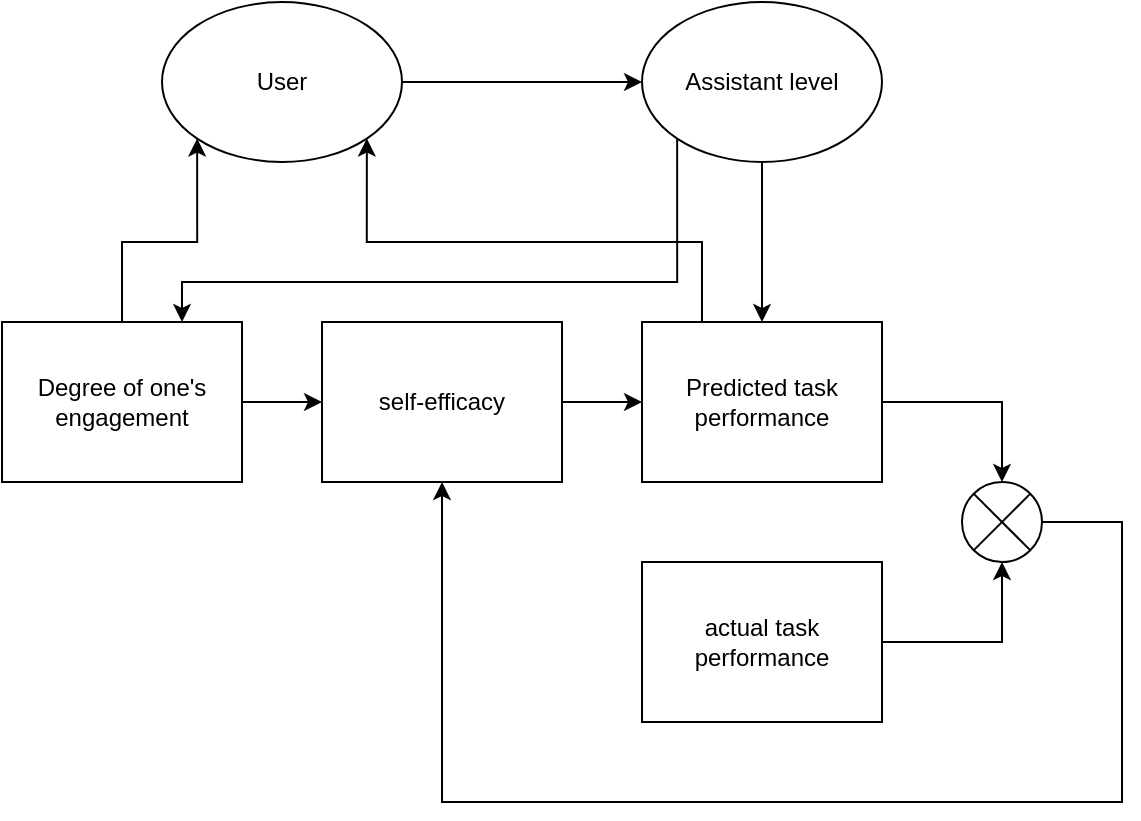 <mxfile version="20.7.4" type="device"><diagram id="8iH4D_0fV0oFh5vhSdDS" name="Page-1"><mxGraphModel dx="1206" dy="809" grid="1" gridSize="10" guides="1" tooltips="1" connect="1" arrows="1" fold="1" page="1" pageScale="1" pageWidth="850" pageHeight="1100" math="0" shadow="0"><root><mxCell id="0"/><mxCell id="1" parent="0"/><mxCell id="tkfBlGK0kzCVYgYlkrew-4" value="" style="edgeStyle=orthogonalEdgeStyle;rounded=0;orthogonalLoop=1;jettySize=auto;html=1;" edge="1" parent="1" source="tkfBlGK0kzCVYgYlkrew-1" target="tkfBlGK0kzCVYgYlkrew-3"><mxGeometry relative="1" as="geometry"/></mxCell><mxCell id="tkfBlGK0kzCVYgYlkrew-1" value="User" style="ellipse;whiteSpace=wrap;html=1;" vertex="1" parent="1"><mxGeometry x="200" y="200" width="120" height="80" as="geometry"/></mxCell><mxCell id="tkfBlGK0kzCVYgYlkrew-17" style="edgeStyle=orthogonalEdgeStyle;rounded=0;orthogonalLoop=1;jettySize=auto;html=1;" edge="1" parent="1" source="tkfBlGK0kzCVYgYlkrew-3" target="tkfBlGK0kzCVYgYlkrew-7"><mxGeometry relative="1" as="geometry"/></mxCell><mxCell id="tkfBlGK0kzCVYgYlkrew-18" style="edgeStyle=orthogonalEdgeStyle;rounded=0;orthogonalLoop=1;jettySize=auto;html=1;exitX=0;exitY=1;exitDx=0;exitDy=0;entryX=0.75;entryY=0;entryDx=0;entryDy=0;" edge="1" parent="1" source="tkfBlGK0kzCVYgYlkrew-3" target="tkfBlGK0kzCVYgYlkrew-5"><mxGeometry relative="1" as="geometry"><Array as="points"><mxPoint x="458" y="340"/><mxPoint x="210" y="340"/></Array></mxGeometry></mxCell><mxCell id="tkfBlGK0kzCVYgYlkrew-3" value="Assistant level" style="ellipse;whiteSpace=wrap;html=1;" vertex="1" parent="1"><mxGeometry x="440" y="200" width="120" height="80" as="geometry"/></mxCell><mxCell id="tkfBlGK0kzCVYgYlkrew-6" style="edgeStyle=orthogonalEdgeStyle;rounded=0;orthogonalLoop=1;jettySize=auto;html=1;entryX=0;entryY=1;entryDx=0;entryDy=0;" edge="1" parent="1" source="tkfBlGK0kzCVYgYlkrew-5" target="tkfBlGK0kzCVYgYlkrew-1"><mxGeometry relative="1" as="geometry"/></mxCell><mxCell id="tkfBlGK0kzCVYgYlkrew-14" style="edgeStyle=orthogonalEdgeStyle;rounded=0;orthogonalLoop=1;jettySize=auto;html=1;exitX=1;exitY=0.5;exitDx=0;exitDy=0;" edge="1" parent="1" source="tkfBlGK0kzCVYgYlkrew-5" target="tkfBlGK0kzCVYgYlkrew-12"><mxGeometry relative="1" as="geometry"/></mxCell><mxCell id="tkfBlGK0kzCVYgYlkrew-5" value="Degree of one's engagement" style="rounded=0;whiteSpace=wrap;html=1;" vertex="1" parent="1"><mxGeometry x="120" y="360" width="120" height="80" as="geometry"/></mxCell><mxCell id="tkfBlGK0kzCVYgYlkrew-10" style="edgeStyle=orthogonalEdgeStyle;rounded=0;orthogonalLoop=1;jettySize=auto;html=1;entryX=0.5;entryY=0;entryDx=0;entryDy=0;" edge="1" parent="1" source="tkfBlGK0kzCVYgYlkrew-7" target="tkfBlGK0kzCVYgYlkrew-9"><mxGeometry relative="1" as="geometry"/></mxCell><mxCell id="tkfBlGK0kzCVYgYlkrew-16" style="edgeStyle=orthogonalEdgeStyle;rounded=0;orthogonalLoop=1;jettySize=auto;html=1;exitX=0.25;exitY=0;exitDx=0;exitDy=0;entryX=1;entryY=1;entryDx=0;entryDy=0;" edge="1" parent="1" source="tkfBlGK0kzCVYgYlkrew-7" target="tkfBlGK0kzCVYgYlkrew-1"><mxGeometry relative="1" as="geometry"/></mxCell><mxCell id="tkfBlGK0kzCVYgYlkrew-7" value="&lt;div&gt;Predicted task&lt;/div&gt;&lt;div&gt;performance&lt;/div&gt;" style="rounded=0;whiteSpace=wrap;html=1;" vertex="1" parent="1"><mxGeometry x="440" y="360" width="120" height="80" as="geometry"/></mxCell><mxCell id="tkfBlGK0kzCVYgYlkrew-11" style="edgeStyle=orthogonalEdgeStyle;rounded=0;orthogonalLoop=1;jettySize=auto;html=1;exitX=1;exitY=0.5;exitDx=0;exitDy=0;entryX=0.5;entryY=1;entryDx=0;entryDy=0;" edge="1" parent="1" source="tkfBlGK0kzCVYgYlkrew-8" target="tkfBlGK0kzCVYgYlkrew-9"><mxGeometry relative="1" as="geometry"/></mxCell><mxCell id="tkfBlGK0kzCVYgYlkrew-8" value="&lt;div&gt;actual task&lt;/div&gt;&lt;div&gt;performance&lt;/div&gt;" style="rounded=0;whiteSpace=wrap;html=1;" vertex="1" parent="1"><mxGeometry x="440" y="480" width="120" height="80" as="geometry"/></mxCell><mxCell id="tkfBlGK0kzCVYgYlkrew-15" style="edgeStyle=orthogonalEdgeStyle;rounded=0;orthogonalLoop=1;jettySize=auto;html=1;exitX=1;exitY=0.5;exitDx=0;exitDy=0;entryX=0.5;entryY=1;entryDx=0;entryDy=0;" edge="1" parent="1" source="tkfBlGK0kzCVYgYlkrew-9" target="tkfBlGK0kzCVYgYlkrew-12"><mxGeometry relative="1" as="geometry"><Array as="points"><mxPoint x="680" y="460"/><mxPoint x="680" y="600"/><mxPoint x="340" y="600"/></Array></mxGeometry></mxCell><mxCell id="tkfBlGK0kzCVYgYlkrew-9" value="" style="shape=sumEllipse;perimeter=ellipsePerimeter;whiteSpace=wrap;html=1;backgroundOutline=1;" vertex="1" parent="1"><mxGeometry x="600" y="440" width="40" height="40" as="geometry"/></mxCell><mxCell id="tkfBlGK0kzCVYgYlkrew-13" style="edgeStyle=orthogonalEdgeStyle;rounded=0;orthogonalLoop=1;jettySize=auto;html=1;exitX=1;exitY=0.5;exitDx=0;exitDy=0;entryX=0;entryY=0.5;entryDx=0;entryDy=0;" edge="1" parent="1" source="tkfBlGK0kzCVYgYlkrew-12" target="tkfBlGK0kzCVYgYlkrew-7"><mxGeometry relative="1" as="geometry"/></mxCell><mxCell id="tkfBlGK0kzCVYgYlkrew-12" value="self-efficacy" style="rounded=0;whiteSpace=wrap;html=1;" vertex="1" parent="1"><mxGeometry x="280" y="360" width="120" height="80" as="geometry"/></mxCell></root></mxGraphModel></diagram></mxfile>